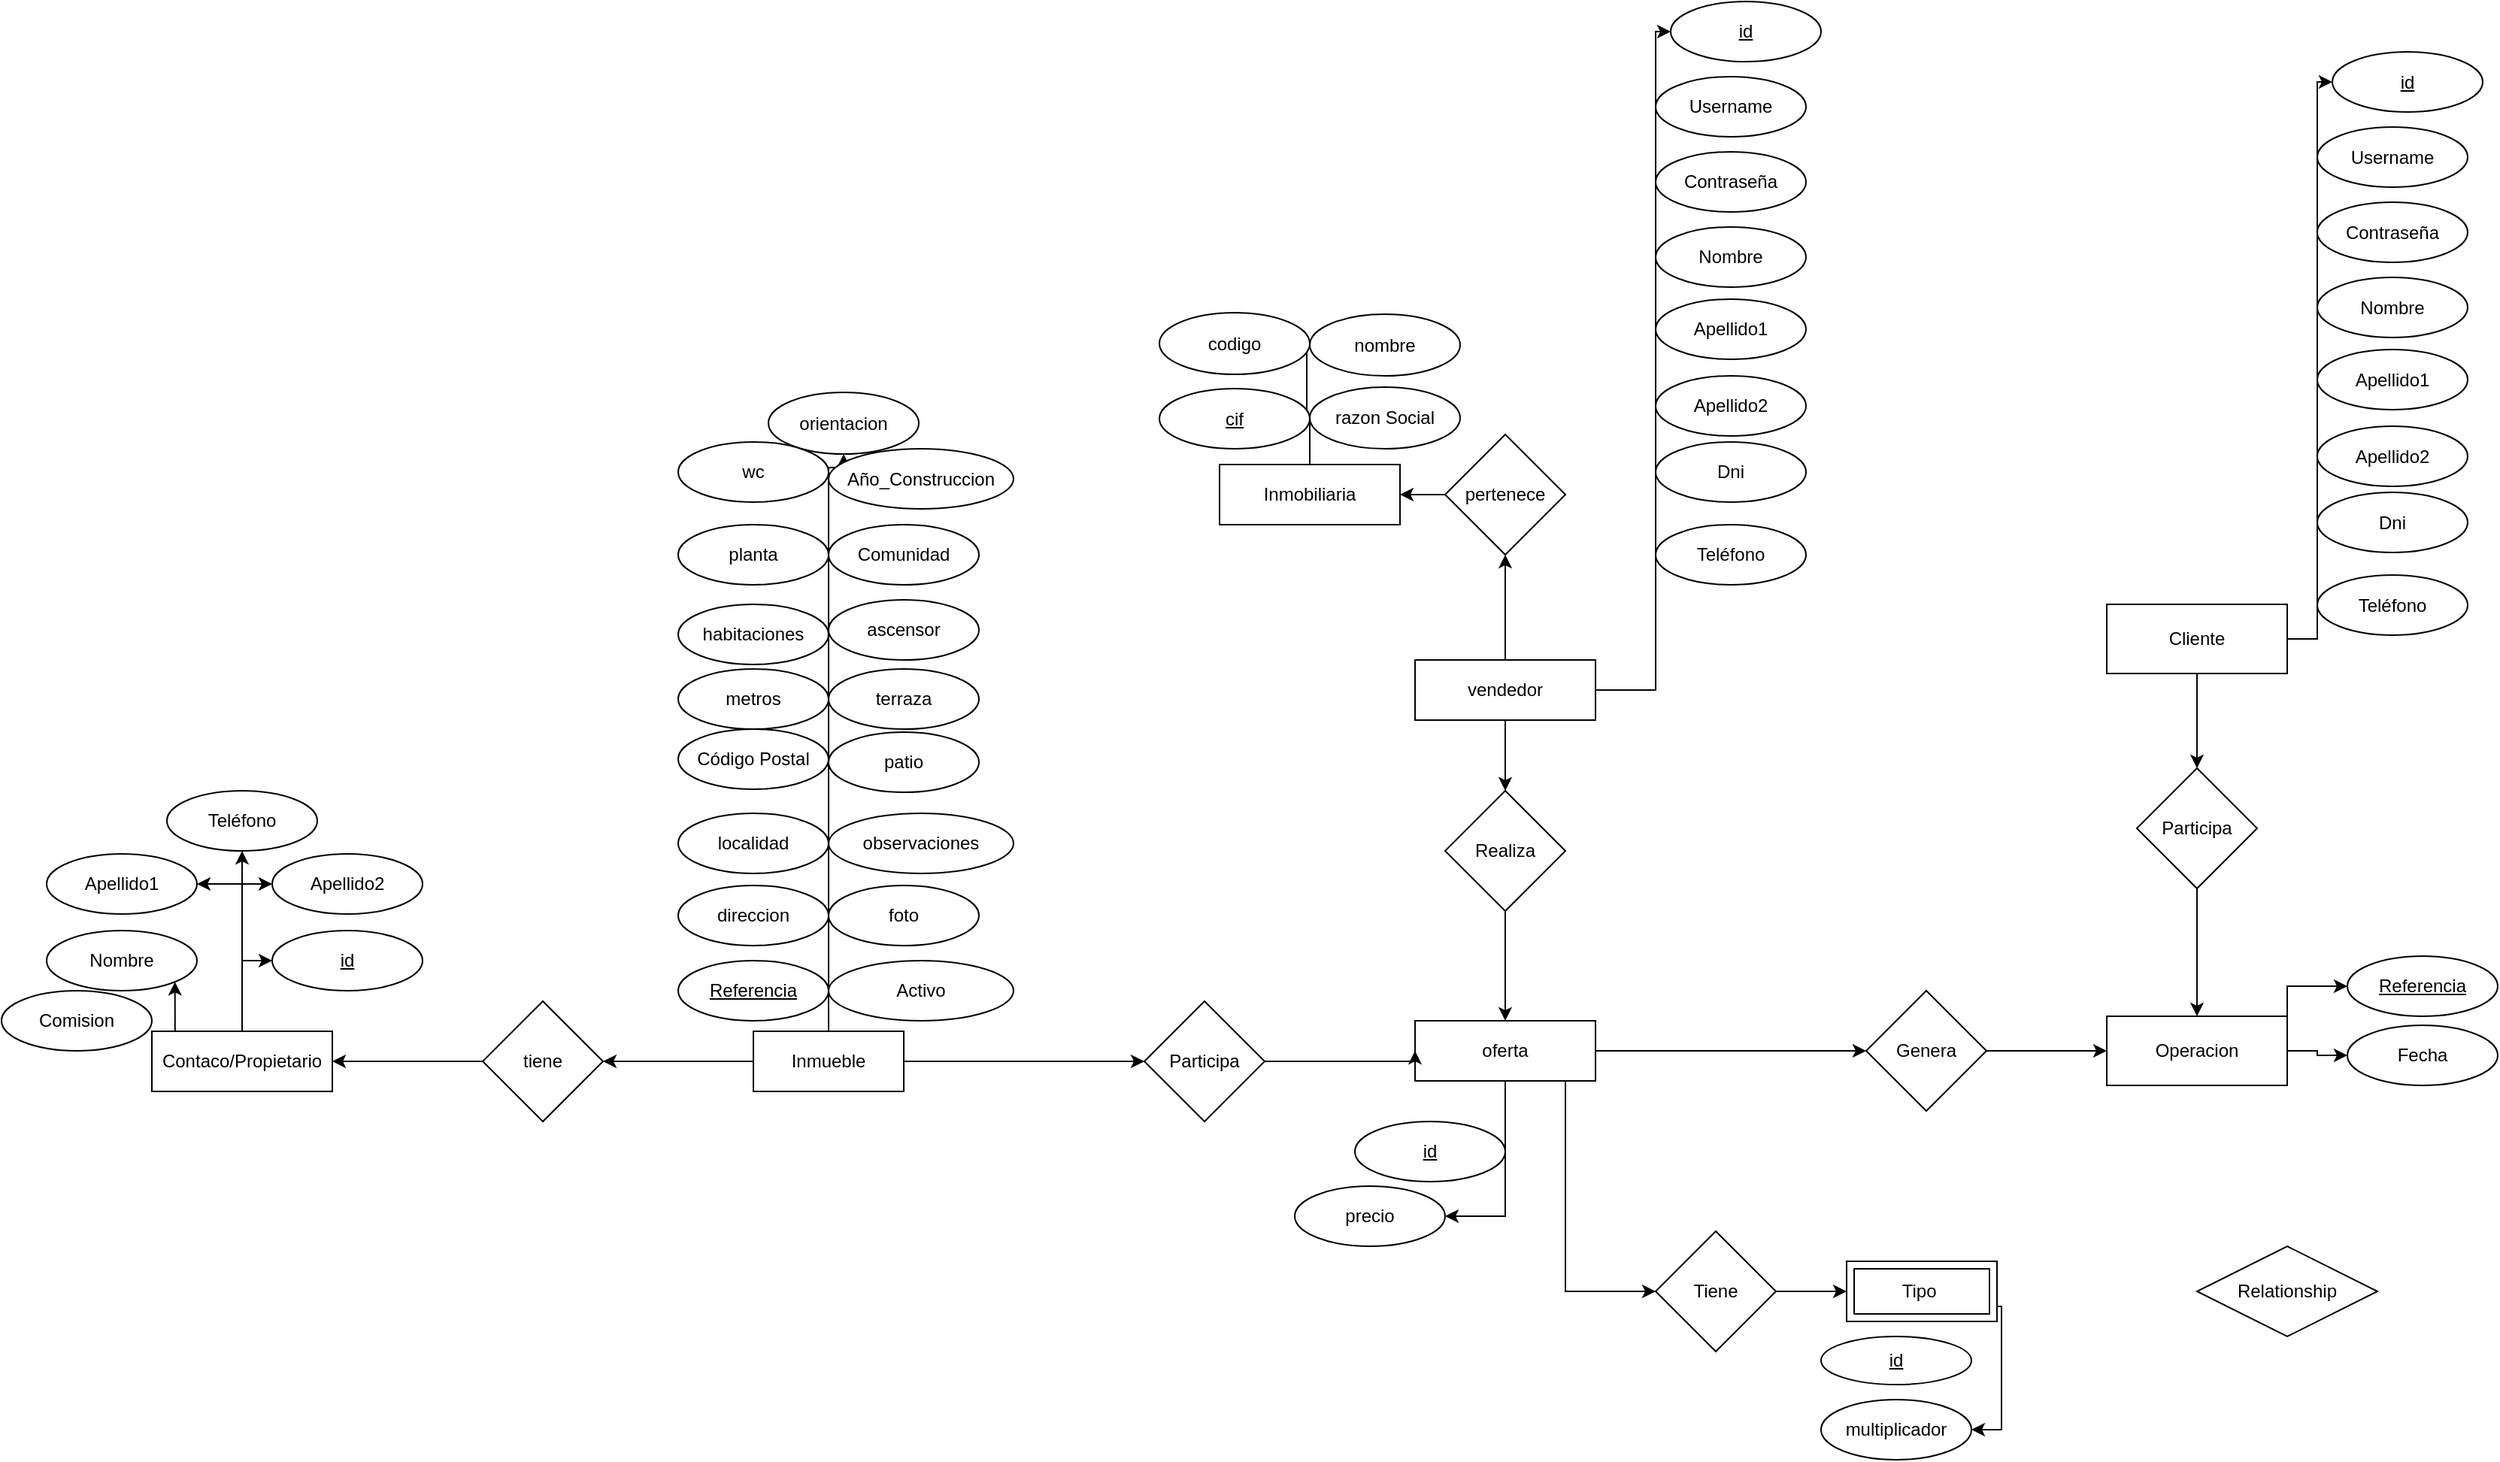 <mxfile version="18.0.6" type="device"><diagram id="O-mw2QNdDIDdGtSi9nyo" name="Página-1"><mxGraphModel dx="3517" dy="1735" grid="1" gridSize="10" guides="1" tooltips="1" connect="1" arrows="1" fold="1" page="1" pageScale="1" pageWidth="827" pageHeight="1169" math="0" shadow="0"><root><mxCell id="0"/><mxCell id="1" parent="0"/><mxCell id="HcvHaRxPI_QH0SH6D_TP-1" value="" style="edgeStyle=orthogonalEdgeStyle;rounded=0;orthogonalLoop=1;jettySize=auto;html=1;" parent="1" source="HcvHaRxPI_QH0SH6D_TP-4" target="HcvHaRxPI_QH0SH6D_TP-32" edge="1"><mxGeometry relative="1" as="geometry"/></mxCell><mxCell id="HcvHaRxPI_QH0SH6D_TP-2" value="" style="edgeStyle=orthogonalEdgeStyle;rounded=0;orthogonalLoop=1;jettySize=auto;html=1;" parent="1" source="HcvHaRxPI_QH0SH6D_TP-4" target="HcvHaRxPI_QH0SH6D_TP-50" edge="1"><mxGeometry relative="1" as="geometry"/></mxCell><mxCell id="HcvHaRxPI_QH0SH6D_TP-3" style="edgeStyle=orthogonalEdgeStyle;rounded=0;orthogonalLoop=1;jettySize=auto;html=1;exitX=0.5;exitY=0;exitDx=0;exitDy=0;entryX=0.5;entryY=1;entryDx=0;entryDy=0;" parent="1" source="HcvHaRxPI_QH0SH6D_TP-4" target="HcvHaRxPI_QH0SH6D_TP-8" edge="1"><mxGeometry relative="1" as="geometry"><Array as="points"><mxPoint x="-1190" y="-780"/><mxPoint x="-1180" y="-780"/></Array></mxGeometry></mxCell><mxCell id="HcvHaRxPI_QH0SH6D_TP-4" value="Inmueble" style="whiteSpace=wrap;html=1;align=center;rounded=0;" parent="1" vertex="1"><mxGeometry x="-1240" y="-405" width="100" height="40" as="geometry"/></mxCell><mxCell id="HcvHaRxPI_QH0SH6D_TP-5" value="Referencia" style="ellipse;whiteSpace=wrap;html=1;align=center;fontStyle=4;rounded=0;" parent="1" vertex="1"><mxGeometry x="-1290" y="-452" width="100" height="40" as="geometry"/></mxCell><mxCell id="HcvHaRxPI_QH0SH6D_TP-6" value="localidad" style="ellipse;whiteSpace=wrap;html=1;align=center;rounded=0;" parent="1" vertex="1"><mxGeometry x="-1290" y="-550" width="100" height="40" as="geometry"/></mxCell><mxCell id="HcvHaRxPI_QH0SH6D_TP-7" value="habitaciones" style="ellipse;whiteSpace=wrap;html=1;align=center;rounded=0;" parent="1" vertex="1"><mxGeometry x="-1290" y="-689" width="100" height="40" as="geometry"/></mxCell><mxCell id="HcvHaRxPI_QH0SH6D_TP-8" value="orientacion" style="ellipse;whiteSpace=wrap;html=1;align=center;rounded=0;" parent="1" vertex="1"><mxGeometry x="-1230" y="-830" width="100" height="41" as="geometry"/></mxCell><mxCell id="HcvHaRxPI_QH0SH6D_TP-9" value="metros" style="ellipse;whiteSpace=wrap;html=1;align=center;rounded=0;" parent="1" vertex="1"><mxGeometry x="-1290" y="-646" width="100" height="40" as="geometry"/></mxCell><mxCell id="HcvHaRxPI_QH0SH6D_TP-10" value="Código Postal" style="ellipse;whiteSpace=wrap;html=1;align=center;rounded=0;" parent="1" vertex="1"><mxGeometry x="-1290" y="-606" width="100" height="40" as="geometry"/></mxCell><mxCell id="HcvHaRxPI_QH0SH6D_TP-11" value="Año_Construccion" style="ellipse;whiteSpace=wrap;html=1;align=center;rounded=0;" parent="1" vertex="1"><mxGeometry x="-1190" y="-792.5" width="123" height="40" as="geometry"/></mxCell><mxCell id="HcvHaRxPI_QH0SH6D_TP-12" value="wc" style="ellipse;whiteSpace=wrap;html=1;align=center;rounded=0;" parent="1" vertex="1"><mxGeometry x="-1290" y="-797" width="100" height="40" as="geometry"/></mxCell><mxCell id="HcvHaRxPI_QH0SH6D_TP-13" value="ascensor" style="ellipse;whiteSpace=wrap;html=1;align=center;rounded=0;" parent="1" vertex="1"><mxGeometry x="-1190" y="-692" width="100" height="40" as="geometry"/></mxCell><mxCell id="HcvHaRxPI_QH0SH6D_TP-14" value="Activo" style="ellipse;whiteSpace=wrap;html=1;align=center;rounded=0;" parent="1" vertex="1"><mxGeometry x="-1190" y="-452" width="123" height="40" as="geometry"/></mxCell><mxCell id="HcvHaRxPI_QH0SH6D_TP-15" style="edgeStyle=orthogonalEdgeStyle;rounded=0;orthogonalLoop=1;jettySize=auto;html=1;exitX=0.5;exitY=0;exitDx=0;exitDy=0;entryX=-0.02;entryY=0.341;entryDx=0;entryDy=0;entryPerimeter=0;" parent="1" source="HcvHaRxPI_QH0SH6D_TP-16" target="HcvHaRxPI_QH0SH6D_TP-62" edge="1"><mxGeometry relative="1" as="geometry"/></mxCell><mxCell id="HcvHaRxPI_QH0SH6D_TP-16" value="Inmobiliaria" style="whiteSpace=wrap;html=1;align=center;rounded=0;" parent="1" vertex="1"><mxGeometry x="-930" y="-782" width="120" height="40" as="geometry"/></mxCell><mxCell id="HcvHaRxPI_QH0SH6D_TP-17" value="direccion" style="ellipse;whiteSpace=wrap;html=1;align=center;rounded=0;" parent="1" vertex="1"><mxGeometry x="-1290" y="-502" width="100" height="40" as="geometry"/></mxCell><mxCell id="HcvHaRxPI_QH0SH6D_TP-18" value="observaciones" style="ellipse;whiteSpace=wrap;html=1;align=center;rounded=0;" parent="1" vertex="1"><mxGeometry x="-1190" y="-550" width="123" height="40" as="geometry"/></mxCell><mxCell id="HcvHaRxPI_QH0SH6D_TP-19" value="" style="edgeStyle=orthogonalEdgeStyle;rounded=0;orthogonalLoop=1;jettySize=auto;html=1;" parent="1" source="HcvHaRxPI_QH0SH6D_TP-22" target="HcvHaRxPI_QH0SH6D_TP-24" edge="1"><mxGeometry relative="1" as="geometry"/></mxCell><mxCell id="HcvHaRxPI_QH0SH6D_TP-20" value="" style="edgeStyle=orthogonalEdgeStyle;rounded=0;orthogonalLoop=1;jettySize=auto;html=1;" parent="1" source="HcvHaRxPI_QH0SH6D_TP-22" target="HcvHaRxPI_QH0SH6D_TP-26" edge="1"><mxGeometry relative="1" as="geometry"/></mxCell><mxCell id="HcvHaRxPI_QH0SH6D_TP-21" style="edgeStyle=orthogonalEdgeStyle;rounded=0;orthogonalLoop=1;jettySize=auto;html=1;exitX=1;exitY=0.5;exitDx=0;exitDy=0;entryX=0;entryY=0.5;entryDx=0;entryDy=0;" parent="1" source="HcvHaRxPI_QH0SH6D_TP-22" target="HcvHaRxPI_QH0SH6D_TP-65" edge="1"><mxGeometry relative="1" as="geometry"><Array as="points"><mxPoint x="-640" y="-632"/><mxPoint x="-640" y="-1070"/></Array></mxGeometry></mxCell><mxCell id="HcvHaRxPI_QH0SH6D_TP-22" value="vendedor" style="whiteSpace=wrap;html=1;align=center;rounded=0;" parent="1" vertex="1"><mxGeometry x="-800" y="-652" width="120" height="40" as="geometry"/></mxCell><mxCell id="HcvHaRxPI_QH0SH6D_TP-23" style="edgeStyle=orthogonalEdgeStyle;rounded=0;orthogonalLoop=1;jettySize=auto;html=1;exitX=0;exitY=0.5;exitDx=0;exitDy=0;entryX=1;entryY=0.5;entryDx=0;entryDy=0;" parent="1" source="HcvHaRxPI_QH0SH6D_TP-24" target="HcvHaRxPI_QH0SH6D_TP-16" edge="1"><mxGeometry relative="1" as="geometry"/></mxCell><mxCell id="HcvHaRxPI_QH0SH6D_TP-24" value="pertenece" style="rhombus;whiteSpace=wrap;html=1;rounded=0;" parent="1" vertex="1"><mxGeometry x="-780" y="-802" width="80" height="80" as="geometry"/></mxCell><mxCell id="HcvHaRxPI_QH0SH6D_TP-25" style="edgeStyle=orthogonalEdgeStyle;rounded=0;orthogonalLoop=1;jettySize=auto;html=1;exitX=0.5;exitY=1;exitDx=0;exitDy=0;entryX=0.5;entryY=0;entryDx=0;entryDy=0;" parent="1" source="HcvHaRxPI_QH0SH6D_TP-26" target="HcvHaRxPI_QH0SH6D_TP-30" edge="1"><mxGeometry relative="1" as="geometry"/></mxCell><mxCell id="HcvHaRxPI_QH0SH6D_TP-26" value="Realiza" style="rhombus;whiteSpace=wrap;html=1;rounded=0;" parent="1" vertex="1"><mxGeometry x="-780" y="-565" width="80" height="80" as="geometry"/></mxCell><mxCell id="HcvHaRxPI_QH0SH6D_TP-27" style="edgeStyle=orthogonalEdgeStyle;rounded=0;orthogonalLoop=1;jettySize=auto;html=1;exitX=1;exitY=0.5;exitDx=0;exitDy=0;entryX=0;entryY=0.5;entryDx=0;entryDy=0;" parent="1" source="HcvHaRxPI_QH0SH6D_TP-30" target="HcvHaRxPI_QH0SH6D_TP-34" edge="1"><mxGeometry relative="1" as="geometry"><mxPoint x="-430" y="-391.714" as="targetPoint"/></mxGeometry></mxCell><mxCell id="HcvHaRxPI_QH0SH6D_TP-28" value="" style="edgeStyle=orthogonalEdgeStyle;rounded=0;orthogonalLoop=1;jettySize=auto;html=1;" parent="1" source="HcvHaRxPI_QH0SH6D_TP-30" target="HcvHaRxPI_QH0SH6D_TP-85" edge="1"><mxGeometry relative="1" as="geometry"><Array as="points"><mxPoint x="-700" y="-232"/></Array></mxGeometry></mxCell><mxCell id="HcvHaRxPI_QH0SH6D_TP-29" style="edgeStyle=orthogonalEdgeStyle;rounded=0;orthogonalLoop=1;jettySize=auto;html=1;exitX=0.5;exitY=1;exitDx=0;exitDy=0;entryX=1;entryY=0.5;entryDx=0;entryDy=0;" parent="1" source="HcvHaRxPI_QH0SH6D_TP-30" target="HcvHaRxPI_QH0SH6D_TP-88" edge="1"><mxGeometry relative="1" as="geometry"/></mxCell><mxCell id="HcvHaRxPI_QH0SH6D_TP-30" value="oferta" style="whiteSpace=wrap;html=1;align=center;rounded=0;" parent="1" vertex="1"><mxGeometry x="-800" y="-412" width="120" height="40" as="geometry"/></mxCell><mxCell id="HcvHaRxPI_QH0SH6D_TP-31" value="" style="edgeStyle=orthogonalEdgeStyle;rounded=0;orthogonalLoop=1;jettySize=auto;html=1;entryX=0;entryY=0.5;entryDx=0;entryDy=0;" parent="1" source="HcvHaRxPI_QH0SH6D_TP-32" target="HcvHaRxPI_QH0SH6D_TP-30" edge="1"><mxGeometry relative="1" as="geometry"><mxPoint x="-840" y="-240" as="targetPoint"/><Array as="points"><mxPoint x="-800" y="-385"/></Array></mxGeometry></mxCell><mxCell id="HcvHaRxPI_QH0SH6D_TP-32" value="Participa" style="rhombus;whiteSpace=wrap;html=1;rounded=0;" parent="1" vertex="1"><mxGeometry x="-980" y="-425" width="80" height="80" as="geometry"/></mxCell><mxCell id="HcvHaRxPI_QH0SH6D_TP-33" value="" style="edgeStyle=orthogonalEdgeStyle;rounded=0;orthogonalLoop=1;jettySize=auto;html=1;" parent="1" source="HcvHaRxPI_QH0SH6D_TP-34" target="HcvHaRxPI_QH0SH6D_TP-37" edge="1"><mxGeometry relative="1" as="geometry"/></mxCell><mxCell id="HcvHaRxPI_QH0SH6D_TP-34" value="Genera" style="rhombus;whiteSpace=wrap;html=1;rounded=0;" parent="1" vertex="1"><mxGeometry x="-500" y="-432" width="80" height="80" as="geometry"/></mxCell><mxCell id="HcvHaRxPI_QH0SH6D_TP-35" style="edgeStyle=orthogonalEdgeStyle;rounded=0;orthogonalLoop=1;jettySize=auto;html=1;exitX=1;exitY=0;exitDx=0;exitDy=0;entryX=0;entryY=0.5;entryDx=0;entryDy=0;" parent="1" source="HcvHaRxPI_QH0SH6D_TP-37" target="HcvHaRxPI_QH0SH6D_TP-86" edge="1"><mxGeometry relative="1" as="geometry"/></mxCell><mxCell id="HcvHaRxPI_QH0SH6D_TP-36" style="edgeStyle=orthogonalEdgeStyle;rounded=0;orthogonalLoop=1;jettySize=auto;html=1;exitX=1;exitY=0.5;exitDx=0;exitDy=0;entryX=0;entryY=0.5;entryDx=0;entryDy=0;" parent="1" source="HcvHaRxPI_QH0SH6D_TP-37" target="HcvHaRxPI_QH0SH6D_TP-81" edge="1"><mxGeometry relative="1" as="geometry"/></mxCell><mxCell id="HcvHaRxPI_QH0SH6D_TP-37" value="Operacion" style="whiteSpace=wrap;html=1;rounded=0;" parent="1" vertex="1"><mxGeometry x="-340" y="-415" width="120" height="46" as="geometry"/></mxCell><mxCell id="HcvHaRxPI_QH0SH6D_TP-38" value="" style="edgeStyle=orthogonalEdgeStyle;rounded=0;orthogonalLoop=1;jettySize=auto;html=1;" parent="1" source="HcvHaRxPI_QH0SH6D_TP-40" target="HcvHaRxPI_QH0SH6D_TP-42" edge="1"><mxGeometry relative="1" as="geometry"/></mxCell><mxCell id="HcvHaRxPI_QH0SH6D_TP-39" style="edgeStyle=orthogonalEdgeStyle;rounded=0;orthogonalLoop=1;jettySize=auto;html=1;exitX=1;exitY=0.5;exitDx=0;exitDy=0;entryX=0;entryY=0.5;entryDx=0;entryDy=0;" parent="1" source="HcvHaRxPI_QH0SH6D_TP-40" target="HcvHaRxPI_QH0SH6D_TP-73" edge="1"><mxGeometry relative="1" as="geometry"><Array as="points"><mxPoint x="-200" y="-666"/><mxPoint x="-200" y="-1036"/></Array></mxGeometry></mxCell><mxCell id="HcvHaRxPI_QH0SH6D_TP-40" value="Cliente" style="whiteSpace=wrap;html=1;rounded=0;" parent="1" vertex="1"><mxGeometry x="-340" y="-689" width="120" height="46" as="geometry"/></mxCell><mxCell id="HcvHaRxPI_QH0SH6D_TP-41" value="" style="edgeStyle=orthogonalEdgeStyle;rounded=0;orthogonalLoop=1;jettySize=auto;html=1;" parent="1" source="HcvHaRxPI_QH0SH6D_TP-42" target="HcvHaRxPI_QH0SH6D_TP-37" edge="1"><mxGeometry relative="1" as="geometry"/></mxCell><mxCell id="HcvHaRxPI_QH0SH6D_TP-42" value="Participa" style="rhombus;whiteSpace=wrap;html=1;rounded=0;" parent="1" vertex="1"><mxGeometry x="-320" y="-580" width="80" height="80" as="geometry"/></mxCell><mxCell id="HcvHaRxPI_QH0SH6D_TP-43" style="edgeStyle=orthogonalEdgeStyle;rounded=0;orthogonalLoop=1;jettySize=auto;html=1;exitX=0.25;exitY=0;exitDx=0;exitDy=0;entryX=1;entryY=1;entryDx=0;entryDy=0;" parent="1" source="HcvHaRxPI_QH0SH6D_TP-48" target="HcvHaRxPI_QH0SH6D_TP-51" edge="1"><mxGeometry relative="1" as="geometry"/></mxCell><mxCell id="HcvHaRxPI_QH0SH6D_TP-44" style="edgeStyle=orthogonalEdgeStyle;rounded=0;orthogonalLoop=1;jettySize=auto;html=1;exitX=0.5;exitY=0;exitDx=0;exitDy=0;entryX=0.5;entryY=1;entryDx=0;entryDy=0;" parent="1" source="HcvHaRxPI_QH0SH6D_TP-48" target="HcvHaRxPI_QH0SH6D_TP-53" edge="1"><mxGeometry relative="1" as="geometry"><mxPoint x="-1600" y="-520" as="targetPoint"/></mxGeometry></mxCell><mxCell id="HcvHaRxPI_QH0SH6D_TP-45" style="edgeStyle=orthogonalEdgeStyle;rounded=0;orthogonalLoop=1;jettySize=auto;html=1;exitX=0.5;exitY=0;exitDx=0;exitDy=0;entryX=1;entryY=0.5;entryDx=0;entryDy=0;" parent="1" source="HcvHaRxPI_QH0SH6D_TP-48" target="HcvHaRxPI_QH0SH6D_TP-55" edge="1"><mxGeometry relative="1" as="geometry"/></mxCell><mxCell id="HcvHaRxPI_QH0SH6D_TP-46" style="edgeStyle=orthogonalEdgeStyle;rounded=0;orthogonalLoop=1;jettySize=auto;html=1;exitX=0.5;exitY=0;exitDx=0;exitDy=0;entryX=0;entryY=0.5;entryDx=0;entryDy=0;" parent="1" source="HcvHaRxPI_QH0SH6D_TP-48" target="HcvHaRxPI_QH0SH6D_TP-54" edge="1"><mxGeometry relative="1" as="geometry"/></mxCell><mxCell id="HcvHaRxPI_QH0SH6D_TP-47" style="edgeStyle=orthogonalEdgeStyle;rounded=0;orthogonalLoop=1;jettySize=auto;html=1;exitX=0.5;exitY=0;exitDx=0;exitDy=0;entryX=0;entryY=0.5;entryDx=0;entryDy=0;" parent="1" source="HcvHaRxPI_QH0SH6D_TP-48" target="HcvHaRxPI_QH0SH6D_TP-52" edge="1"><mxGeometry relative="1" as="geometry"/></mxCell><mxCell id="HcvHaRxPI_QH0SH6D_TP-48" value="Contaco/Propietario" style="rounded=0;whiteSpace=wrap;html=1;" parent="1" vertex="1"><mxGeometry x="-1640" y="-405" width="120" height="40" as="geometry"/></mxCell><mxCell id="HcvHaRxPI_QH0SH6D_TP-49" value="" style="edgeStyle=orthogonalEdgeStyle;rounded=0;orthogonalLoop=1;jettySize=auto;html=1;" parent="1" source="HcvHaRxPI_QH0SH6D_TP-50" target="HcvHaRxPI_QH0SH6D_TP-48" edge="1"><mxGeometry relative="1" as="geometry"/></mxCell><mxCell id="HcvHaRxPI_QH0SH6D_TP-50" value="tiene" style="rhombus;whiteSpace=wrap;html=1;rounded=0;" parent="1" vertex="1"><mxGeometry x="-1420" y="-425" width="80" height="80" as="geometry"/></mxCell><mxCell id="HcvHaRxPI_QH0SH6D_TP-51" value="Nombre" style="ellipse;whiteSpace=wrap;html=1;align=center;" parent="1" vertex="1"><mxGeometry x="-1710" y="-472" width="100" height="40" as="geometry"/></mxCell><mxCell id="HcvHaRxPI_QH0SH6D_TP-52" value="id" style="ellipse;whiteSpace=wrap;html=1;align=center;fontStyle=4;" parent="1" vertex="1"><mxGeometry x="-1560" y="-472" width="100" height="40" as="geometry"/></mxCell><mxCell id="HcvHaRxPI_QH0SH6D_TP-53" value="Teléfono" style="ellipse;whiteSpace=wrap;html=1;align=center;" parent="1" vertex="1"><mxGeometry x="-1630" y="-565" width="100" height="40" as="geometry"/></mxCell><mxCell id="HcvHaRxPI_QH0SH6D_TP-54" value="Apellido2" style="ellipse;whiteSpace=wrap;html=1;align=center;" parent="1" vertex="1"><mxGeometry x="-1560" y="-523" width="100" height="40" as="geometry"/></mxCell><mxCell id="HcvHaRxPI_QH0SH6D_TP-55" value="Apellido1" style="ellipse;whiteSpace=wrap;html=1;align=center;" parent="1" vertex="1"><mxGeometry x="-1710" y="-523" width="100" height="40" as="geometry"/></mxCell><mxCell id="HcvHaRxPI_QH0SH6D_TP-56" value="planta" style="ellipse;whiteSpace=wrap;html=1;align=center;rounded=0;" parent="1" vertex="1"><mxGeometry x="-1290" y="-742" width="100" height="40" as="geometry"/></mxCell><mxCell id="HcvHaRxPI_QH0SH6D_TP-57" value="Comunidad" style="ellipse;whiteSpace=wrap;html=1;align=center;rounded=0;" parent="1" vertex="1"><mxGeometry x="-1190" y="-742" width="100" height="40" as="geometry"/></mxCell><mxCell id="HcvHaRxPI_QH0SH6D_TP-58" value="patio" style="ellipse;whiteSpace=wrap;html=1;align=center;rounded=0;" parent="1" vertex="1"><mxGeometry x="-1190" y="-604" width="100" height="40" as="geometry"/></mxCell><mxCell id="HcvHaRxPI_QH0SH6D_TP-59" value="terraza" style="ellipse;whiteSpace=wrap;html=1;align=center;rounded=0;" parent="1" vertex="1"><mxGeometry x="-1190" y="-646" width="100" height="40" as="geometry"/></mxCell><mxCell id="HcvHaRxPI_QH0SH6D_TP-60" value="foto" style="ellipse;whiteSpace=wrap;html=1;align=center;rounded=0;" parent="1" vertex="1"><mxGeometry x="-1190" y="-502" width="100" height="40" as="geometry"/></mxCell><mxCell id="HcvHaRxPI_QH0SH6D_TP-61" value="razon Social" style="ellipse;whiteSpace=wrap;html=1;align=center;rounded=0;" parent="1" vertex="1"><mxGeometry x="-870" y="-833.5" width="100" height="41" as="geometry"/></mxCell><mxCell id="HcvHaRxPI_QH0SH6D_TP-62" value="nombre" style="ellipse;whiteSpace=wrap;html=1;align=center;rounded=0;" parent="1" vertex="1"><mxGeometry x="-870" y="-882" width="100" height="41" as="geometry"/></mxCell><mxCell id="HcvHaRxPI_QH0SH6D_TP-63" value="codigo" style="ellipse;whiteSpace=wrap;html=1;align=center;rounded=0;" parent="1" vertex="1"><mxGeometry x="-970" y="-883" width="100" height="41" as="geometry"/></mxCell><mxCell id="HcvHaRxPI_QH0SH6D_TP-64" value="cif" style="ellipse;whiteSpace=wrap;html=1;align=center;fontStyle=4;" parent="1" vertex="1"><mxGeometry x="-970" y="-832.5" width="100" height="40" as="geometry"/></mxCell><mxCell id="HcvHaRxPI_QH0SH6D_TP-65" value="id" style="ellipse;whiteSpace=wrap;html=1;align=center;fontStyle=4;" parent="1" vertex="1"><mxGeometry x="-630" y="-1090" width="100" height="40" as="geometry"/></mxCell><mxCell id="HcvHaRxPI_QH0SH6D_TP-66" value="Contraseña" style="ellipse;whiteSpace=wrap;html=1;align=center;" parent="1" vertex="1"><mxGeometry x="-640" y="-990" width="100" height="40" as="geometry"/></mxCell><mxCell id="HcvHaRxPI_QH0SH6D_TP-67" value="Nombre" style="ellipse;whiteSpace=wrap;html=1;align=center;" parent="1" vertex="1"><mxGeometry x="-640" y="-940" width="100" height="40" as="geometry"/></mxCell><mxCell id="HcvHaRxPI_QH0SH6D_TP-68" value="Apellido1" style="ellipse;whiteSpace=wrap;html=1;align=center;" parent="1" vertex="1"><mxGeometry x="-640" y="-892" width="100" height="40" as="geometry"/></mxCell><mxCell id="HcvHaRxPI_QH0SH6D_TP-69" value="Apellido2" style="ellipse;whiteSpace=wrap;html=1;align=center;" parent="1" vertex="1"><mxGeometry x="-640" y="-841" width="100" height="40" as="geometry"/></mxCell><mxCell id="HcvHaRxPI_QH0SH6D_TP-70" value="Dni" style="ellipse;whiteSpace=wrap;html=1;align=center;" parent="1" vertex="1"><mxGeometry x="-640" y="-797" width="100" height="40" as="geometry"/></mxCell><mxCell id="HcvHaRxPI_QH0SH6D_TP-71" value="Teléfono" style="ellipse;whiteSpace=wrap;html=1;align=center;" parent="1" vertex="1"><mxGeometry x="-640" y="-742" width="100" height="40" as="geometry"/></mxCell><mxCell id="HcvHaRxPI_QH0SH6D_TP-72" value="Username" style="ellipse;whiteSpace=wrap;html=1;align=center;" parent="1" vertex="1"><mxGeometry x="-640" y="-1040" width="100" height="40" as="geometry"/></mxCell><mxCell id="HcvHaRxPI_QH0SH6D_TP-73" value="id" style="ellipse;whiteSpace=wrap;html=1;align=center;fontStyle=4;" parent="1" vertex="1"><mxGeometry x="-190" y="-1056.5" width="100" height="40" as="geometry"/></mxCell><mxCell id="HcvHaRxPI_QH0SH6D_TP-74" value="Contraseña" style="ellipse;whiteSpace=wrap;html=1;align=center;" parent="1" vertex="1"><mxGeometry x="-200" y="-956.5" width="100" height="40" as="geometry"/></mxCell><mxCell id="HcvHaRxPI_QH0SH6D_TP-75" value="Nombre" style="ellipse;whiteSpace=wrap;html=1;align=center;" parent="1" vertex="1"><mxGeometry x="-200" y="-906.5" width="100" height="40" as="geometry"/></mxCell><mxCell id="HcvHaRxPI_QH0SH6D_TP-76" value="Apellido1" style="ellipse;whiteSpace=wrap;html=1;align=center;" parent="1" vertex="1"><mxGeometry x="-200" y="-858.5" width="100" height="40" as="geometry"/></mxCell><mxCell id="HcvHaRxPI_QH0SH6D_TP-77" value="Apellido2" style="ellipse;whiteSpace=wrap;html=1;align=center;" parent="1" vertex="1"><mxGeometry x="-200" y="-807.5" width="100" height="40" as="geometry"/></mxCell><mxCell id="HcvHaRxPI_QH0SH6D_TP-78" value="Dni" style="ellipse;whiteSpace=wrap;html=1;align=center;" parent="1" vertex="1"><mxGeometry x="-200" y="-763.5" width="100" height="40" as="geometry"/></mxCell><mxCell id="HcvHaRxPI_QH0SH6D_TP-79" value="Teléfono" style="ellipse;whiteSpace=wrap;html=1;align=center;" parent="1" vertex="1"><mxGeometry x="-200" y="-708.5" width="100" height="40" as="geometry"/></mxCell><mxCell id="HcvHaRxPI_QH0SH6D_TP-80" value="Username" style="ellipse;whiteSpace=wrap;html=1;align=center;" parent="1" vertex="1"><mxGeometry x="-200" y="-1006.5" width="100" height="40" as="geometry"/></mxCell><mxCell id="HcvHaRxPI_QH0SH6D_TP-81" value="Fecha" style="ellipse;whiteSpace=wrap;html=1;align=center;" parent="1" vertex="1"><mxGeometry x="-180" y="-409" width="100" height="40" as="geometry"/></mxCell><mxCell id="HcvHaRxPI_QH0SH6D_TP-82" style="edgeStyle=orthogonalEdgeStyle;rounded=0;orthogonalLoop=1;jettySize=auto;html=1;exitX=1;exitY=0.75;exitDx=0;exitDy=0;entryX=1;entryY=0.5;entryDx=0;entryDy=0;" parent="1" source="HcvHaRxPI_QH0SH6D_TP-83" target="HcvHaRxPI_QH0SH6D_TP-91" edge="1"><mxGeometry relative="1" as="geometry"><Array as="points"><mxPoint x="-410" y="-222"/><mxPoint x="-410" y="-140"/></Array></mxGeometry></mxCell><mxCell id="HcvHaRxPI_QH0SH6D_TP-83" value="Tipo&amp;nbsp;" style="shape=ext;margin=3;double=1;whiteSpace=wrap;html=1;align=center;" parent="1" vertex="1"><mxGeometry x="-513" y="-252" width="100" height="40" as="geometry"/></mxCell><mxCell id="HcvHaRxPI_QH0SH6D_TP-84" style="edgeStyle=orthogonalEdgeStyle;rounded=0;orthogonalLoop=1;jettySize=auto;html=1;exitX=1;exitY=0.5;exitDx=0;exitDy=0;" parent="1" source="HcvHaRxPI_QH0SH6D_TP-85" target="HcvHaRxPI_QH0SH6D_TP-83" edge="1"><mxGeometry relative="1" as="geometry"/></mxCell><mxCell id="HcvHaRxPI_QH0SH6D_TP-85" value="Tiene" style="rhombus;whiteSpace=wrap;html=1;rounded=0;" parent="1" vertex="1"><mxGeometry x="-640" y="-272" width="80" height="80" as="geometry"/></mxCell><mxCell id="HcvHaRxPI_QH0SH6D_TP-86" value="Referencia" style="ellipse;whiteSpace=wrap;html=1;align=center;fontStyle=4;" parent="1" vertex="1"><mxGeometry x="-180" y="-455" width="100" height="40" as="geometry"/></mxCell><mxCell id="HcvHaRxPI_QH0SH6D_TP-87" value="Relationship" style="shape=rhombus;perimeter=rhombusPerimeter;whiteSpace=wrap;html=1;align=center;" parent="1" vertex="1"><mxGeometry x="-280" y="-262" width="120" height="60" as="geometry"/></mxCell><mxCell id="HcvHaRxPI_QH0SH6D_TP-88" value="precio" style="ellipse;whiteSpace=wrap;html=1;align=center;" parent="1" vertex="1"><mxGeometry x="-880" y="-302" width="100" height="40" as="geometry"/></mxCell><mxCell id="HcvHaRxPI_QH0SH6D_TP-89" value="id" style="ellipse;whiteSpace=wrap;html=1;align=center;fontStyle=4;" parent="1" vertex="1"><mxGeometry x="-840" y="-345" width="100" height="40" as="geometry"/></mxCell><mxCell id="HcvHaRxPI_QH0SH6D_TP-90" value="id" style="ellipse;whiteSpace=wrap;html=1;align=center;fontStyle=4;" parent="1" vertex="1"><mxGeometry x="-530" y="-202" width="100" height="32" as="geometry"/></mxCell><mxCell id="HcvHaRxPI_QH0SH6D_TP-91" value="multiplicador" style="ellipse;whiteSpace=wrap;html=1;align=center;" parent="1" vertex="1"><mxGeometry x="-530" y="-160" width="100" height="40" as="geometry"/></mxCell><mxCell id="iBGr4mLnK_J7tH16BR05-1" value="Comision" style="ellipse;whiteSpace=wrap;html=1;align=center;" vertex="1" parent="1"><mxGeometry x="-1740" y="-432" width="100" height="40" as="geometry"/></mxCell></root></mxGraphModel></diagram></mxfile>